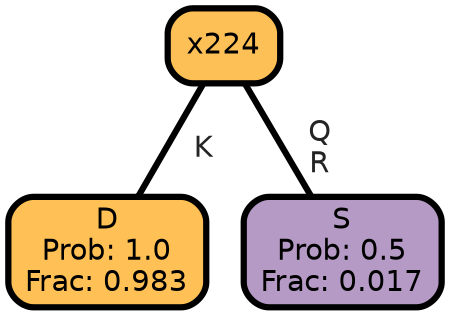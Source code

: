 graph Tree {
node [shape=box, style="filled, rounded",color="black",penwidth="3",fontcolor="black",                 fontname=helvetica] ;
graph [ranksep="0 equally", splines=straight,                 bgcolor=transparent, dpi=200] ;
edge [fontname=helvetica, fontweight=bold,fontcolor=grey14,color=black] ;
0 [label="D
Prob: 1.0
Frac: 0.983", fillcolor="#ffc155"] ;
1 [label="x224", fillcolor="#fdc056"] ;
2 [label="S
Prob: 0.5
Frac: 0.017", fillcolor="#b59ac5"] ;
1 -- 0 [label=" K",penwidth=3] ;
1 -- 2 [label=" Q\n R",penwidth=3] ;
{rank = same;}}